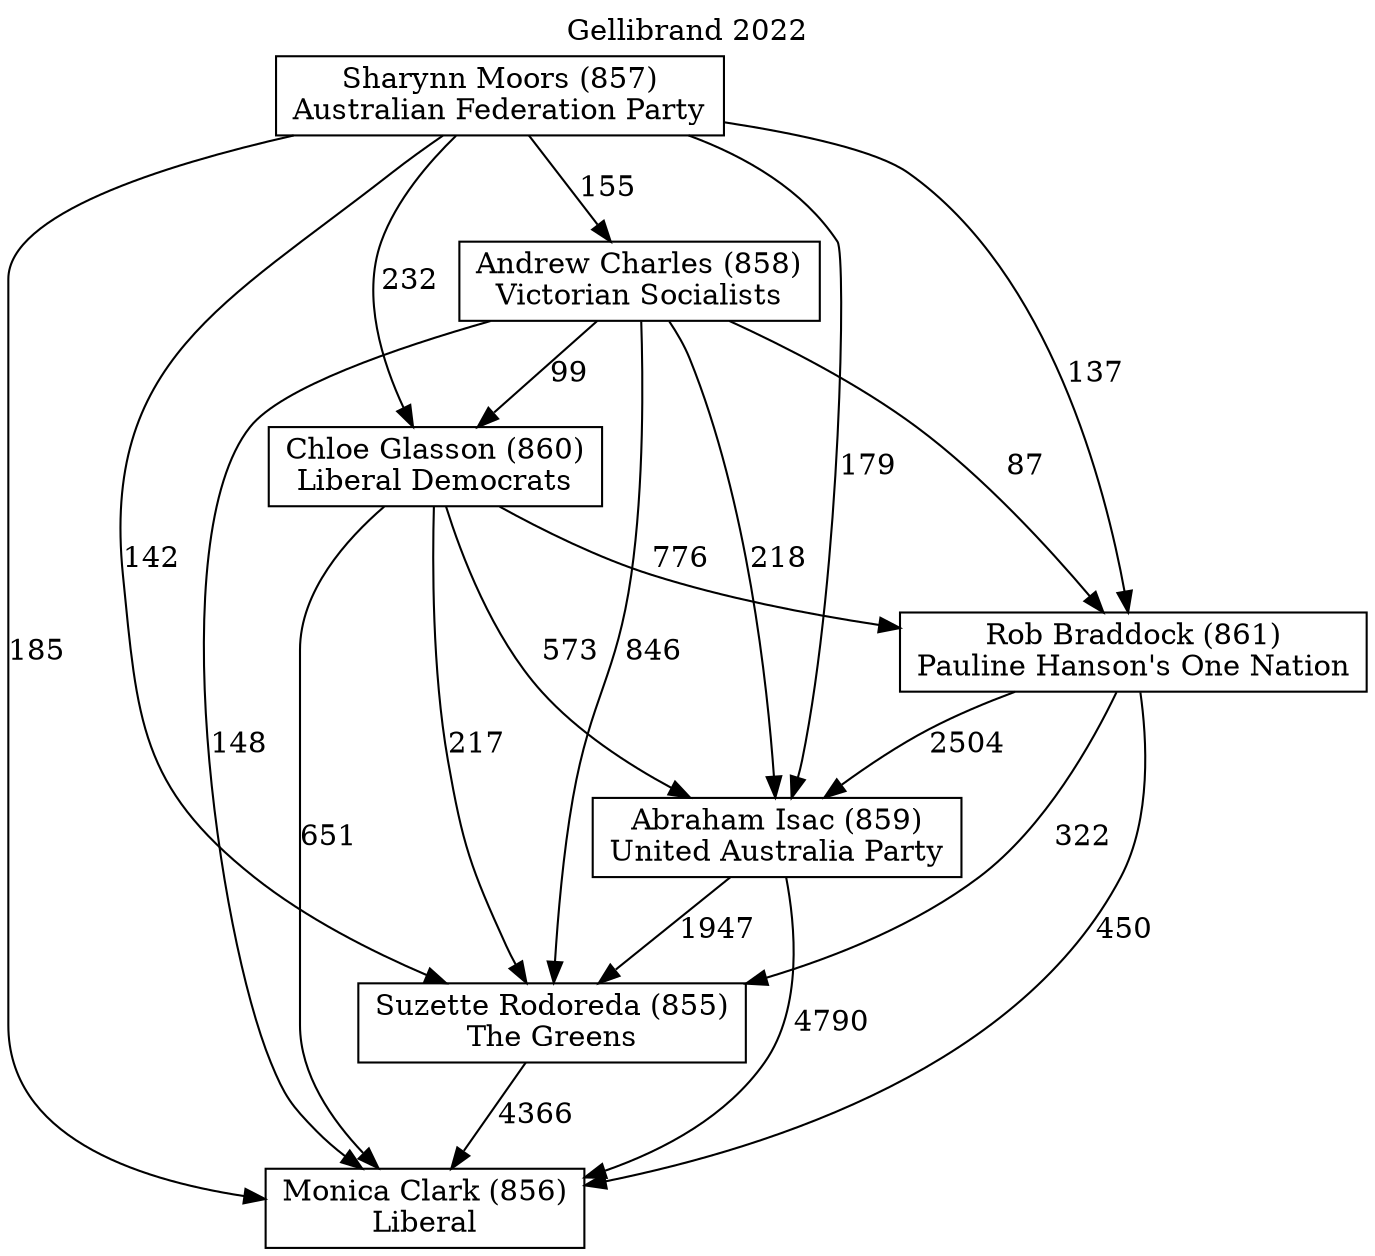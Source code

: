 // House preference flow
digraph "Monica Clark (856)_Gellibrand_2022" {
	graph [label="Gellibrand 2022" labelloc=t mclimit=10]
	node [shape=box]
	"Sharynn Moors (857)" [label="Sharynn Moors (857)
Australian Federation Party"]
	"Monica Clark (856)" [label="Monica Clark (856)
Liberal"]
	"Abraham Isac (859)" [label="Abraham Isac (859)
United Australia Party"]
	"Andrew Charles (858)" [label="Andrew Charles (858)
Victorian Socialists"]
	"Rob Braddock (861)" [label="Rob Braddock (861)
Pauline Hanson's One Nation"]
	"Suzette Rodoreda (855)" [label="Suzette Rodoreda (855)
The Greens"]
	"Chloe Glasson (860)" [label="Chloe Glasson (860)
Liberal Democrats"]
	"Suzette Rodoreda (855)" -> "Monica Clark (856)" [label=4366]
	"Rob Braddock (861)" -> "Abraham Isac (859)" [label=2504]
	"Sharynn Moors (857)" -> "Suzette Rodoreda (855)" [label=142]
	"Sharynn Moors (857)" -> "Andrew Charles (858)" [label=155]
	"Sharynn Moors (857)" -> "Chloe Glasson (860)" [label=232]
	"Chloe Glasson (860)" -> "Suzette Rodoreda (855)" [label=217]
	"Andrew Charles (858)" -> "Abraham Isac (859)" [label=218]
	"Sharynn Moors (857)" -> "Monica Clark (856)" [label=185]
	"Andrew Charles (858)" -> "Suzette Rodoreda (855)" [label=846]
	"Abraham Isac (859)" -> "Suzette Rodoreda (855)" [label=1947]
	"Chloe Glasson (860)" -> "Rob Braddock (861)" [label=776]
	"Sharynn Moors (857)" -> "Rob Braddock (861)" [label=137]
	"Rob Braddock (861)" -> "Suzette Rodoreda (855)" [label=322]
	"Chloe Glasson (860)" -> "Abraham Isac (859)" [label=573]
	"Sharynn Moors (857)" -> "Abraham Isac (859)" [label=179]
	"Andrew Charles (858)" -> "Chloe Glasson (860)" [label=99]
	"Abraham Isac (859)" -> "Monica Clark (856)" [label=4790]
	"Andrew Charles (858)" -> "Monica Clark (856)" [label=148]
	"Andrew Charles (858)" -> "Rob Braddock (861)" [label=87]
	"Rob Braddock (861)" -> "Monica Clark (856)" [label=450]
	"Chloe Glasson (860)" -> "Monica Clark (856)" [label=651]
}
